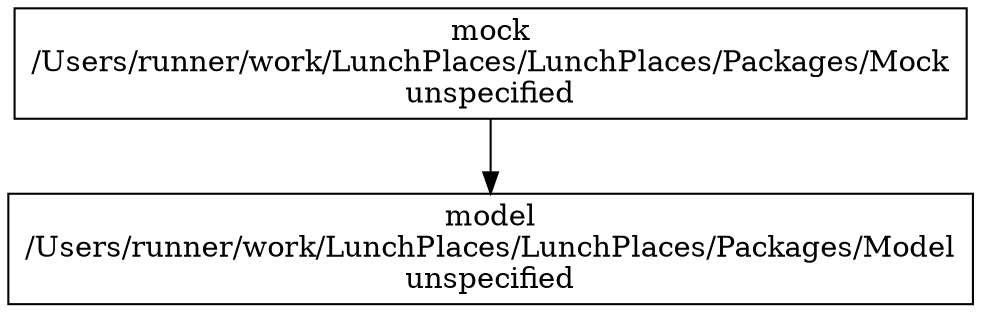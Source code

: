 digraph DependenciesGraph {
node [shape = box]
"/Users/runner/work/LunchPlaces/LunchPlaces/Packages/Mock" [label="mock\n/Users/runner/work/LunchPlaces/LunchPlaces/Packages/Mock\nunspecified"]
"/Users/runner/work/LunchPlaces/LunchPlaces/Packages/Model" [label="model\n/Users/runner/work/LunchPlaces/LunchPlaces/Packages/Model\nunspecified"]
"/Users/runner/work/LunchPlaces/LunchPlaces/Packages/Mock" -> "/Users/runner/work/LunchPlaces/LunchPlaces/Packages/Model"
}
